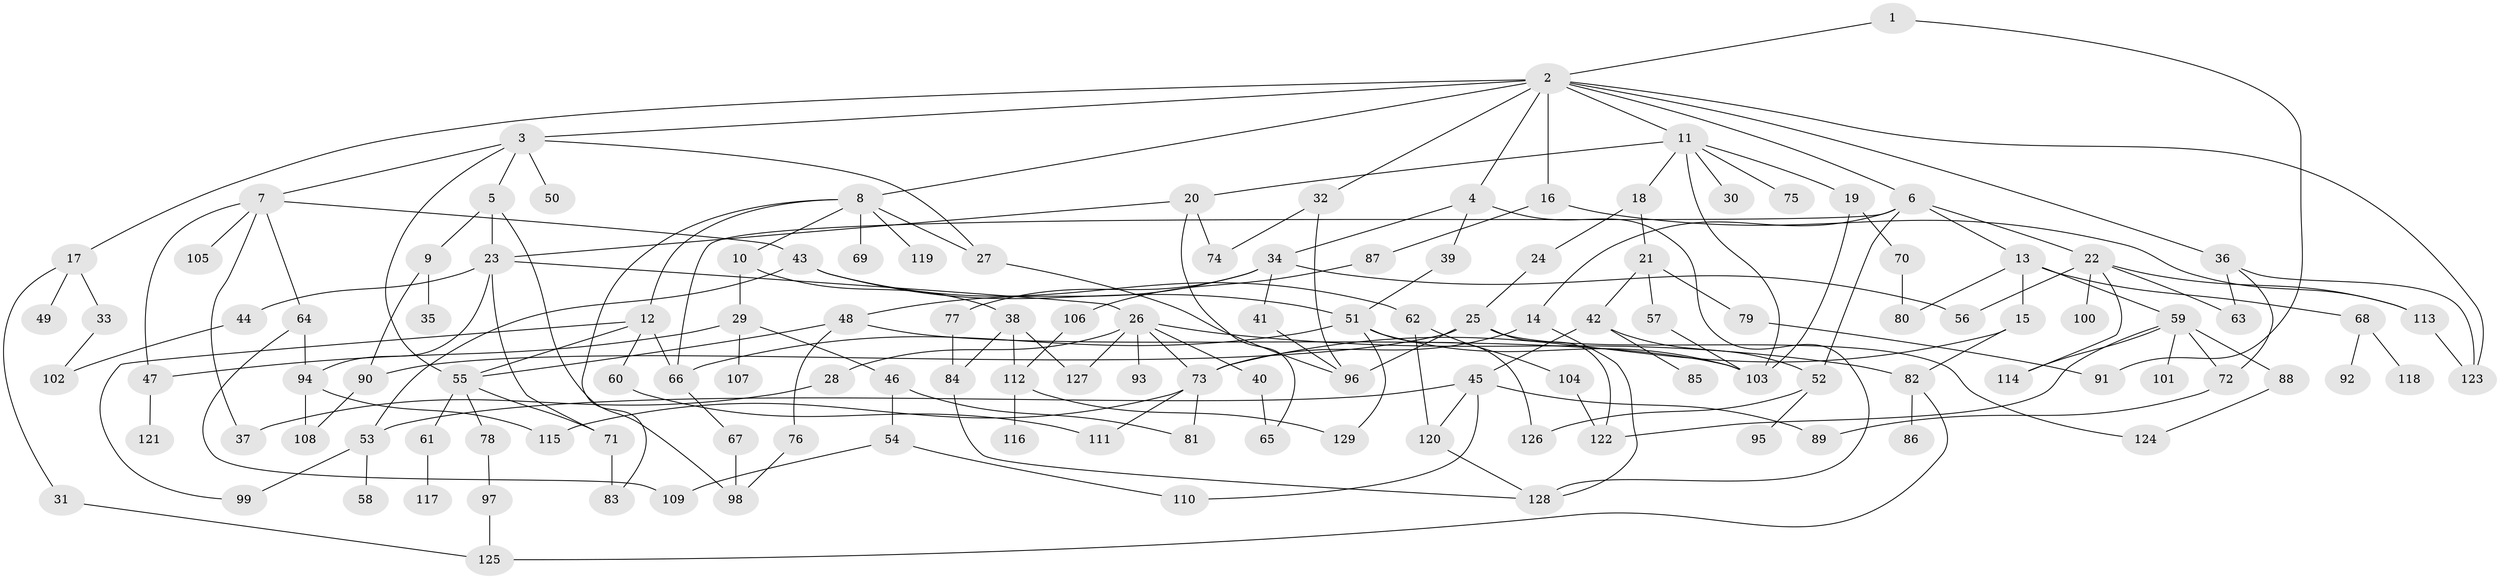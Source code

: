 // Generated by graph-tools (version 1.1) at 2025/34/03/09/25 02:34:28]
// undirected, 129 vertices, 189 edges
graph export_dot {
graph [start="1"]
  node [color=gray90,style=filled];
  1;
  2;
  3;
  4;
  5;
  6;
  7;
  8;
  9;
  10;
  11;
  12;
  13;
  14;
  15;
  16;
  17;
  18;
  19;
  20;
  21;
  22;
  23;
  24;
  25;
  26;
  27;
  28;
  29;
  30;
  31;
  32;
  33;
  34;
  35;
  36;
  37;
  38;
  39;
  40;
  41;
  42;
  43;
  44;
  45;
  46;
  47;
  48;
  49;
  50;
  51;
  52;
  53;
  54;
  55;
  56;
  57;
  58;
  59;
  60;
  61;
  62;
  63;
  64;
  65;
  66;
  67;
  68;
  69;
  70;
  71;
  72;
  73;
  74;
  75;
  76;
  77;
  78;
  79;
  80;
  81;
  82;
  83;
  84;
  85;
  86;
  87;
  88;
  89;
  90;
  91;
  92;
  93;
  94;
  95;
  96;
  97;
  98;
  99;
  100;
  101;
  102;
  103;
  104;
  105;
  106;
  107;
  108;
  109;
  110;
  111;
  112;
  113;
  114;
  115;
  116;
  117;
  118;
  119;
  120;
  121;
  122;
  123;
  124;
  125;
  126;
  127;
  128;
  129;
  1 -- 2;
  1 -- 91;
  2 -- 3;
  2 -- 4;
  2 -- 6;
  2 -- 8;
  2 -- 11;
  2 -- 16;
  2 -- 17;
  2 -- 32;
  2 -- 36;
  2 -- 123;
  3 -- 5;
  3 -- 7;
  3 -- 27;
  3 -- 50;
  3 -- 55;
  4 -- 34;
  4 -- 39;
  4 -- 128;
  5 -- 9;
  5 -- 23;
  5 -- 98;
  6 -- 13;
  6 -- 14;
  6 -- 22;
  6 -- 52;
  6 -- 66;
  7 -- 37;
  7 -- 43;
  7 -- 47;
  7 -- 64;
  7 -- 105;
  8 -- 10;
  8 -- 12;
  8 -- 69;
  8 -- 119;
  8 -- 27;
  8 -- 83;
  9 -- 35;
  9 -- 90;
  10 -- 29;
  10 -- 38;
  11 -- 18;
  11 -- 19;
  11 -- 20;
  11 -- 30;
  11 -- 75;
  11 -- 103;
  12 -- 60;
  12 -- 99;
  12 -- 66;
  12 -- 55;
  13 -- 15;
  13 -- 59;
  13 -- 68;
  13 -- 80;
  14 -- 73;
  14 -- 128;
  15 -- 82;
  15 -- 73;
  16 -- 87;
  16 -- 113;
  17 -- 31;
  17 -- 33;
  17 -- 49;
  18 -- 21;
  18 -- 24;
  19 -- 70;
  19 -- 103;
  20 -- 23;
  20 -- 65;
  20 -- 74;
  21 -- 42;
  21 -- 57;
  21 -- 79;
  22 -- 56;
  22 -- 100;
  22 -- 113;
  22 -- 114;
  22 -- 63;
  23 -- 26;
  23 -- 44;
  23 -- 71;
  23 -- 94;
  24 -- 25;
  25 -- 122;
  25 -- 96;
  25 -- 124;
  25 -- 90;
  26 -- 28;
  26 -- 40;
  26 -- 93;
  26 -- 82;
  26 -- 73;
  26 -- 127;
  27 -- 96;
  28 -- 37;
  29 -- 46;
  29 -- 107;
  29 -- 47;
  31 -- 125;
  32 -- 74;
  32 -- 96;
  33 -- 102;
  34 -- 41;
  34 -- 48;
  34 -- 77;
  34 -- 56;
  36 -- 63;
  36 -- 123;
  36 -- 72;
  38 -- 84;
  38 -- 127;
  38 -- 112;
  39 -- 51;
  40 -- 65;
  41 -- 96;
  42 -- 45;
  42 -- 52;
  42 -- 85;
  43 -- 53;
  43 -- 62;
  43 -- 51;
  44 -- 102;
  45 -- 89;
  45 -- 120;
  45 -- 110;
  45 -- 53;
  46 -- 54;
  46 -- 81;
  47 -- 121;
  48 -- 55;
  48 -- 76;
  48 -- 103;
  51 -- 66;
  51 -- 126;
  51 -- 129;
  51 -- 103;
  52 -- 95;
  52 -- 126;
  53 -- 58;
  53 -- 99;
  54 -- 110;
  54 -- 109;
  55 -- 61;
  55 -- 78;
  55 -- 71;
  57 -- 103;
  59 -- 72;
  59 -- 88;
  59 -- 101;
  59 -- 122;
  59 -- 114;
  60 -- 111;
  61 -- 117;
  62 -- 104;
  62 -- 120;
  64 -- 109;
  64 -- 94;
  66 -- 67;
  67 -- 98;
  68 -- 92;
  68 -- 118;
  70 -- 80;
  71 -- 83;
  72 -- 89;
  73 -- 81;
  73 -- 111;
  73 -- 115;
  76 -- 98;
  77 -- 84;
  78 -- 97;
  79 -- 91;
  82 -- 86;
  82 -- 125;
  84 -- 128;
  87 -- 106;
  88 -- 124;
  90 -- 108;
  94 -- 115;
  94 -- 108;
  97 -- 125;
  104 -- 122;
  106 -- 112;
  112 -- 116;
  112 -- 129;
  113 -- 123;
  120 -- 128;
}

